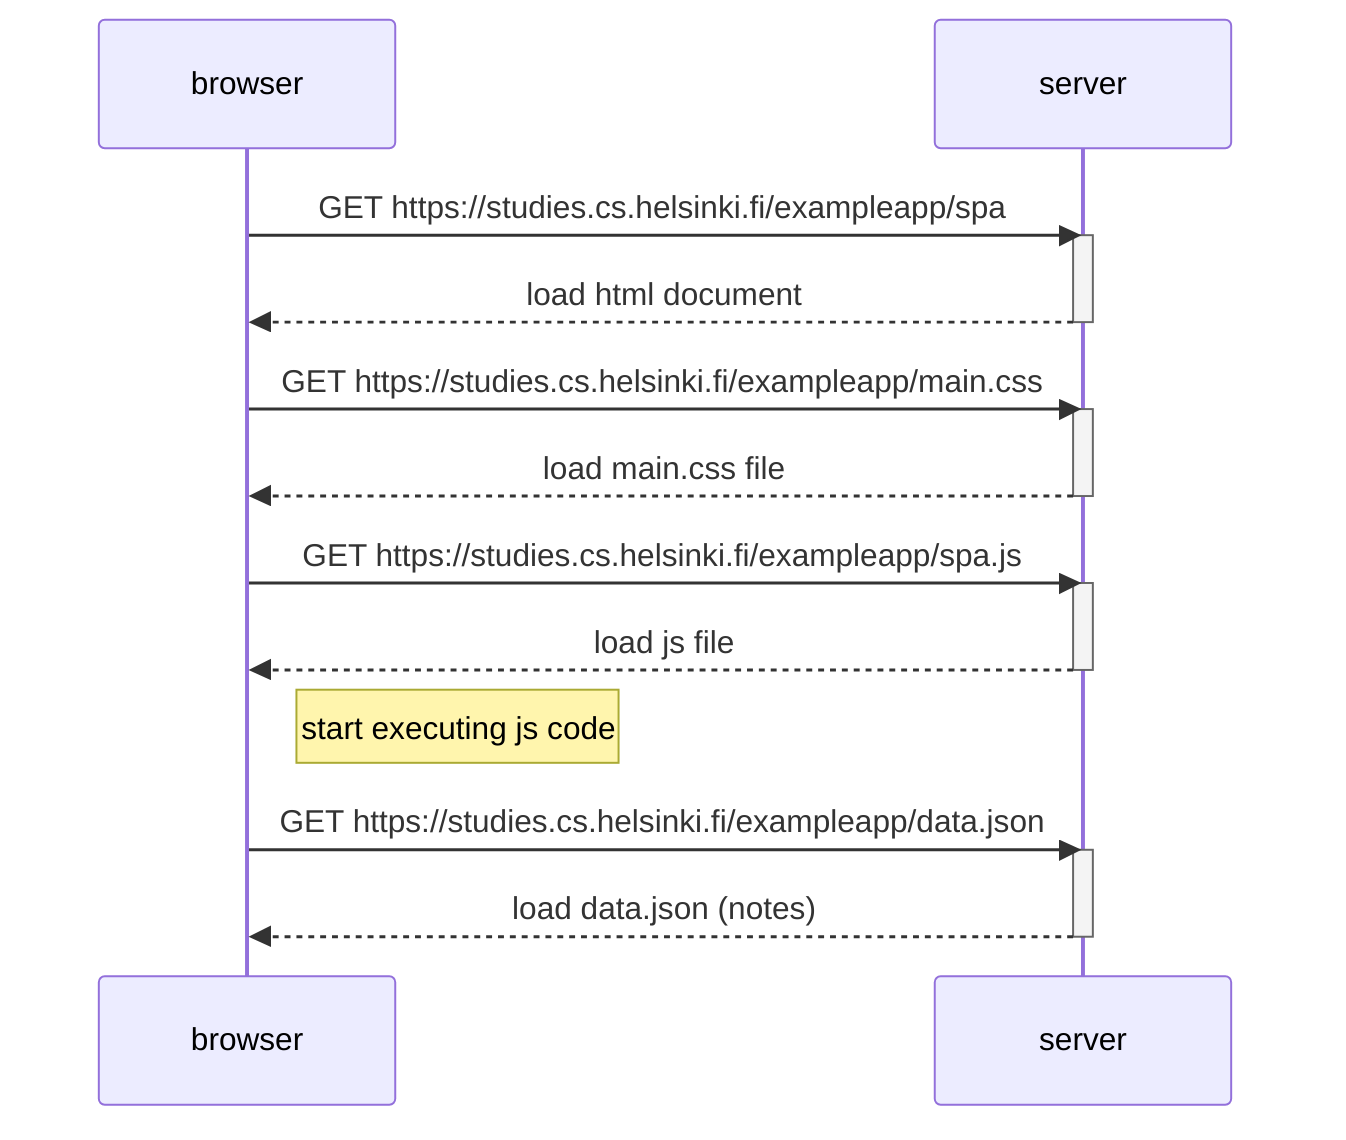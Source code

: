 sequenceDiagram
    participant browser
    participant server

    browser->>server: GET https://studies.cs.helsinki.fi/exampleapp/spa
    activate server
    server-->>browser: load html document
    deactivate server

    browser->>server: GET https://studies.cs.helsinki.fi/exampleapp/main.css
    activate server
    server-->>browser: load main.css file
    deactivate server

    browser->>server: GET https://studies.cs.helsinki.fi/exampleapp/spa.js
    activate server
    server-->>browser: load js file
    deactivate server

    Note right of browser: start executing js code

    browser->>server: GET https://studies.cs.helsinki.fi/exampleapp/data.json
    activate server
    server-->>browser: load data.json (notes)
    deactivate server